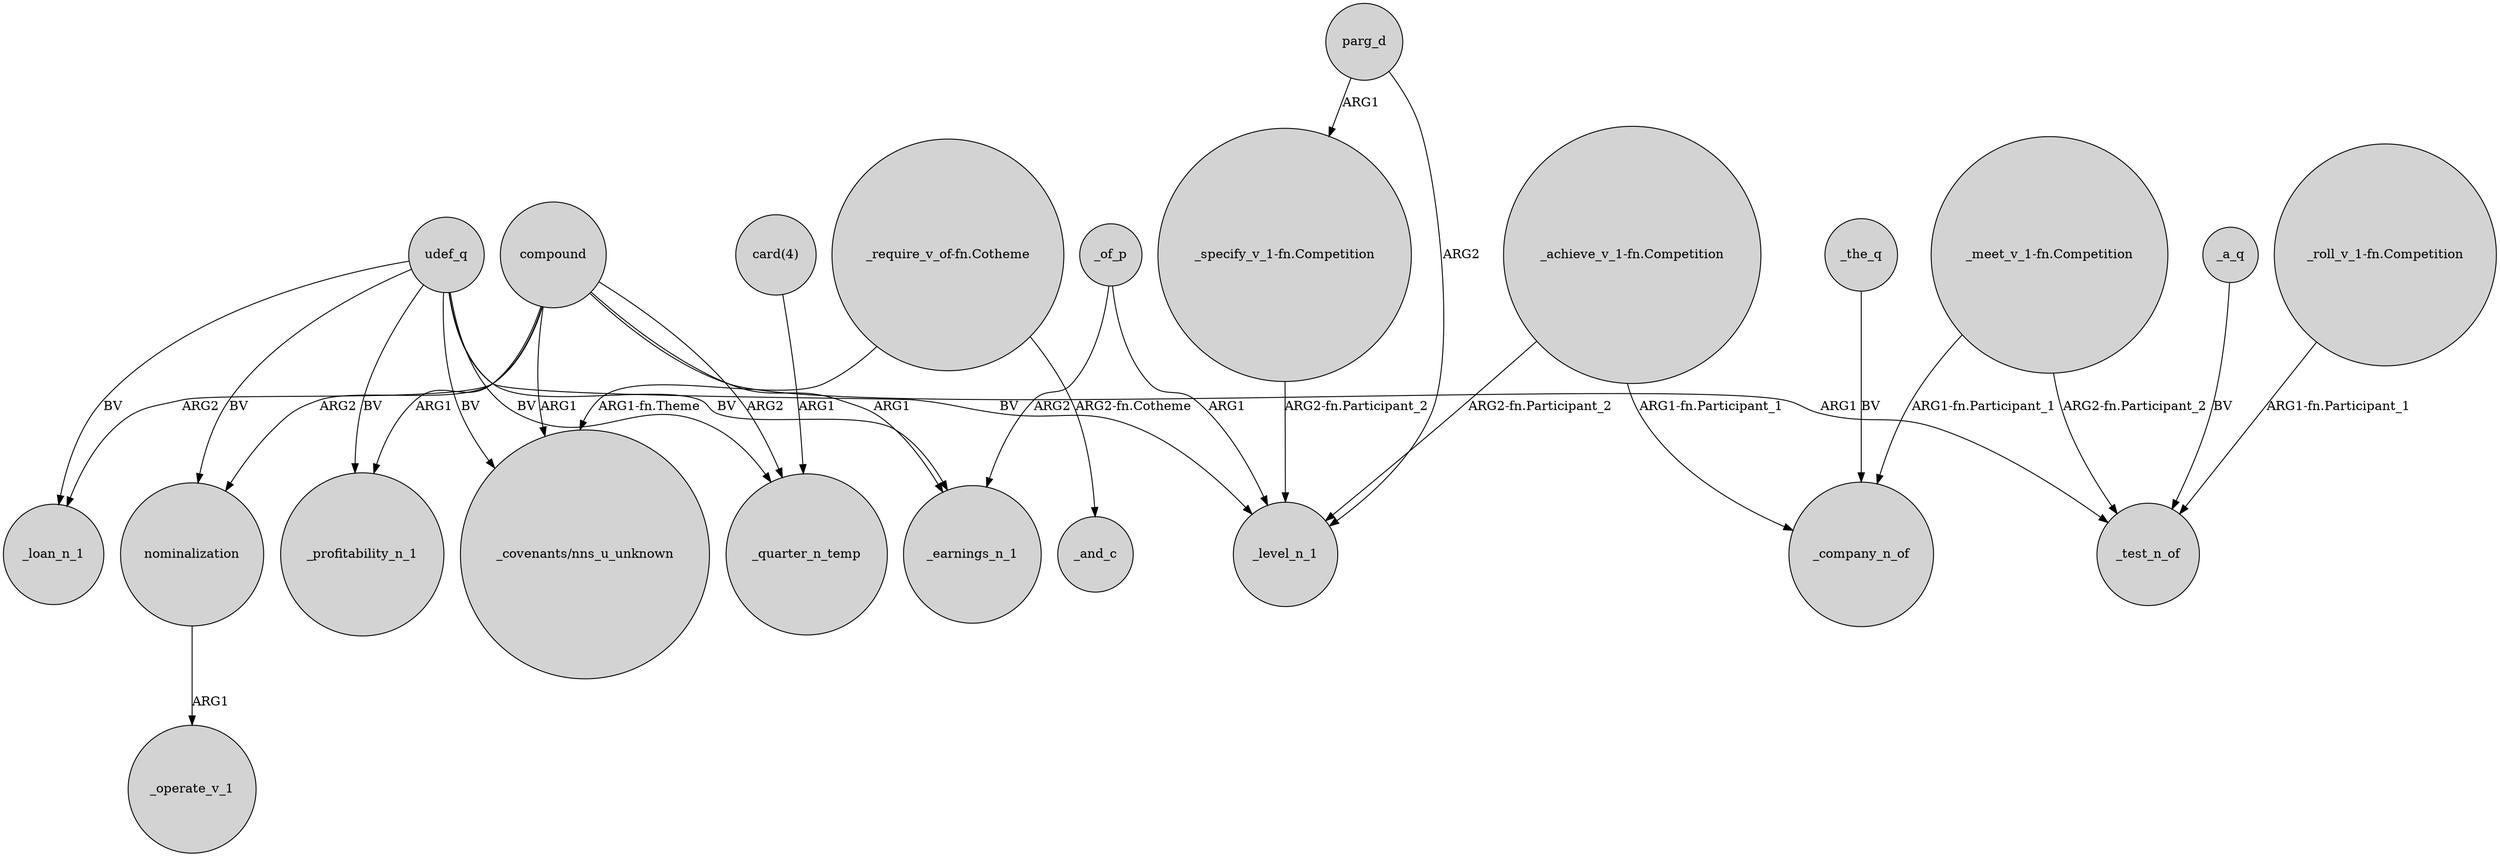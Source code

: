 digraph {
	node [shape=circle style=filled]
	compound -> "_covenants/nns_u_unknown" [label=ARG1]
	_of_p -> _level_n_1 [label=ARG1]
	parg_d -> _level_n_1 [label=ARG2]
	udef_q -> _loan_n_1 [label=BV]
	_a_q -> _test_n_of [label=BV]
	udef_q -> nominalization [label=BV]
	"card(4)" -> _quarter_n_temp [label=ARG1]
	nominalization -> _operate_v_1 [label=ARG1]
	_of_p -> _earnings_n_1 [label=ARG2]
	"_require_v_of-fn.Cotheme" -> "_covenants/nns_u_unknown" [label="ARG1-fn.Theme"]
	compound -> _test_n_of [label=ARG1]
	compound -> nominalization [label=ARG2]
	compound -> _quarter_n_temp [label=ARG2]
	udef_q -> _earnings_n_1 [label=BV]
	udef_q -> _profitability_n_1 [label=BV]
	compound -> _profitability_n_1 [label=ARG1]
	udef_q -> _level_n_1 [label=BV]
	udef_q -> "_covenants/nns_u_unknown" [label=BV]
	"_require_v_of-fn.Cotheme" -> _and_c [label="ARG2-fn.Cotheme"]
	udef_q -> _quarter_n_temp [label=BV]
	"_achieve_v_1-fn.Competition" -> _level_n_1 [label="ARG2-fn.Participant_2"]
	parg_d -> "_specify_v_1-fn.Competition" [label=ARG1]
	compound -> _earnings_n_1 [label=ARG1]
	"_meet_v_1-fn.Competition" -> _company_n_of [label="ARG1-fn.Participant_1"]
	"_achieve_v_1-fn.Competition" -> _company_n_of [label="ARG1-fn.Participant_1"]
	_the_q -> _company_n_of [label=BV]
	"_meet_v_1-fn.Competition" -> _test_n_of [label="ARG2-fn.Participant_2"]
	compound -> _loan_n_1 [label=ARG2]
	"_specify_v_1-fn.Competition" -> _level_n_1 [label="ARG2-fn.Participant_2"]
	"_roll_v_1-fn.Competition" -> _test_n_of [label="ARG1-fn.Participant_1"]
}
